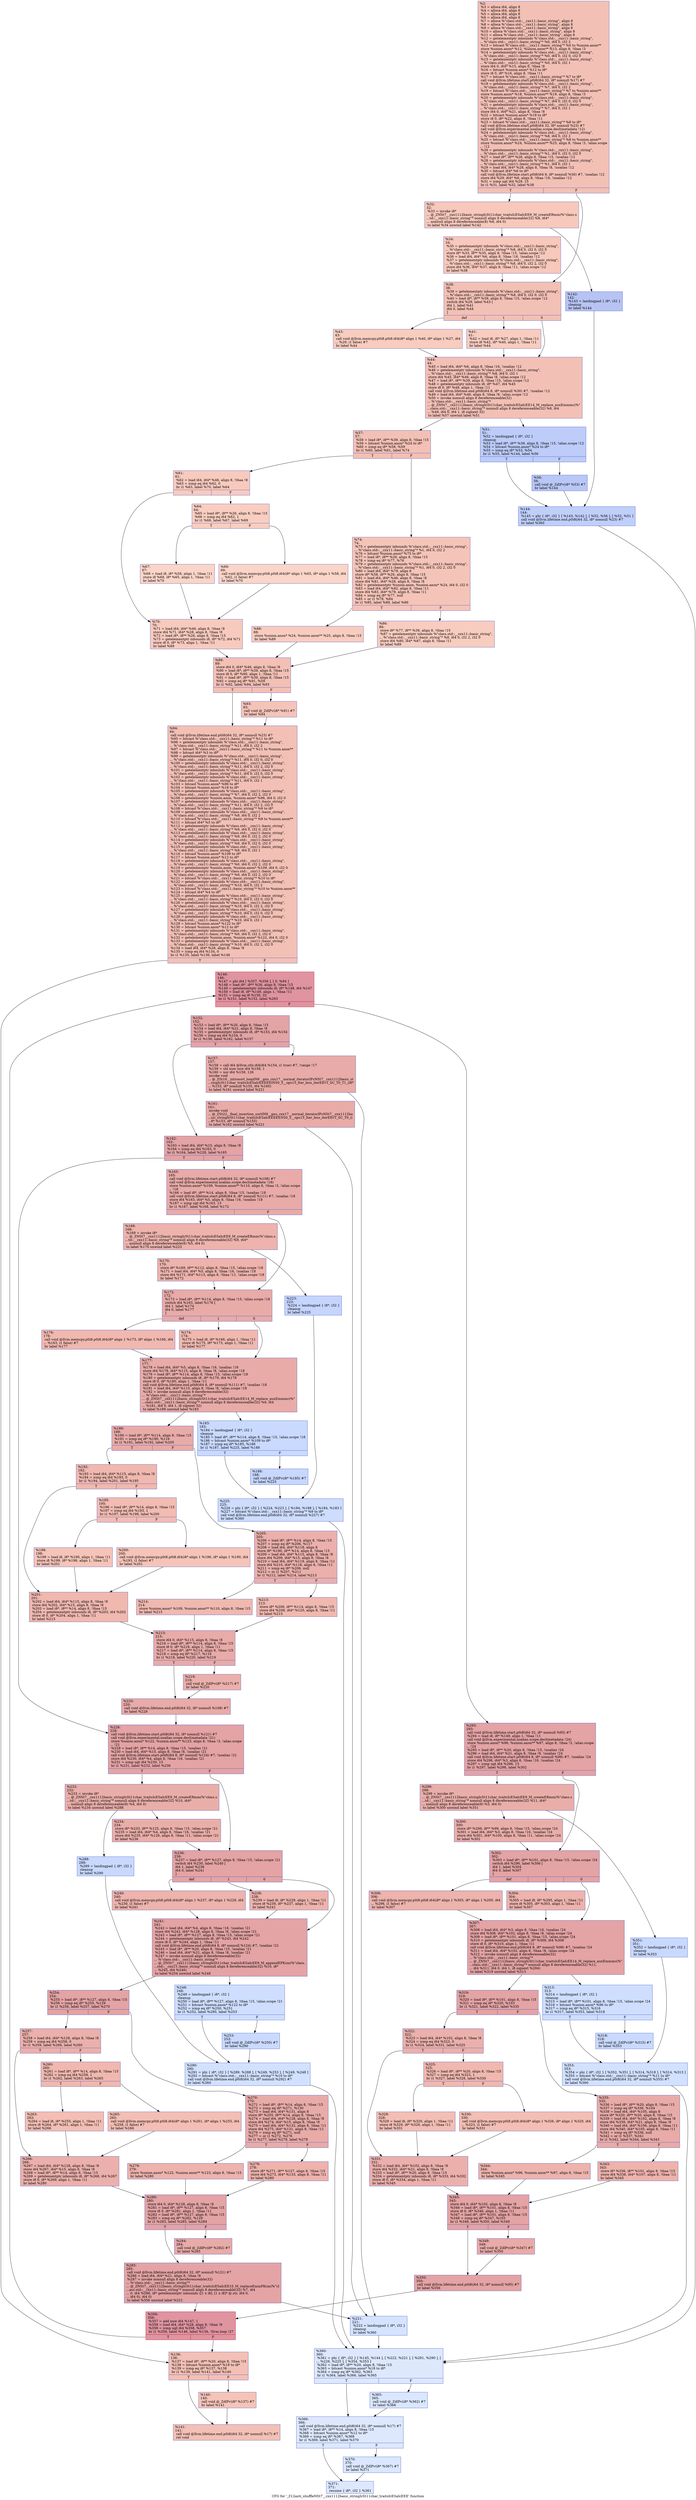 digraph "CFG for '_Z12anti_shuffleNSt7__cxx1112basic_stringIcSt11char_traitsIcESaIcEEE' function" {
	label="CFG for '_Z12anti_shuffleNSt7__cxx1112basic_stringIcSt11char_traitsIcESaIcEEE' function";

	Node0x559e50602e30 [shape=record,color="#3d50c3ff", style=filled, fillcolor="#e5705870",label="{%2:\l  %3 = alloca i64, align 8\l  %4 = alloca i64, align 8\l  %5 = alloca i64, align 8\l  %6 = alloca i64, align 8\l  %7 = alloca %\"class.std::__cxx11::basic_string\", align 8\l  %8 = alloca %\"class.std::__cxx11::basic_string\", align 8\l  %9 = alloca %\"class.std::__cxx11::basic_string\", align 8\l  %10 = alloca %\"class.std::__cxx11::basic_string\", align 8\l  %11 = alloca %\"class.std::__cxx11::basic_string\", align 8\l  %12 = getelementptr inbounds %\"class.std::__cxx11::basic_string\",\l... %\"class.std::__cxx11::basic_string\"* %0, i64 0, i32 2\l  %13 = bitcast %\"class.std::__cxx11::basic_string\"* %0 to %union.anon**\l  store %union.anon* %12, %union.anon** %13, align 8, !tbaa !3\l  %14 = getelementptr inbounds %\"class.std::__cxx11::basic_string\",\l... %\"class.std::__cxx11::basic_string\"* %0, i64 0, i32 0, i32 0\l  %15 = getelementptr inbounds %\"class.std::__cxx11::basic_string\",\l... %\"class.std::__cxx11::basic_string\"* %0, i64 0, i32 1\l  store i64 0, i64* %15, align 8, !tbaa !8\l  %16 = bitcast %union.anon* %12 to i8*\l  store i8 0, i8* %16, align 8, !tbaa !11\l  %17 = bitcast %\"class.std::__cxx11::basic_string\"* %7 to i8*\l  call void @llvm.lifetime.start.p0i8(i64 32, i8* nonnull %17) #7\l  %18 = getelementptr inbounds %\"class.std::__cxx11::basic_string\",\l... %\"class.std::__cxx11::basic_string\"* %7, i64 0, i32 2\l  %19 = bitcast %\"class.std::__cxx11::basic_string\"* %7 to %union.anon**\l  store %union.anon* %18, %union.anon** %19, align 8, !tbaa !3\l  %20 = getelementptr inbounds %\"class.std::__cxx11::basic_string\",\l... %\"class.std::__cxx11::basic_string\"* %7, i64 0, i32 0, i32 0\l  %21 = getelementptr inbounds %\"class.std::__cxx11::basic_string\",\l... %\"class.std::__cxx11::basic_string\"* %7, i64 0, i32 1\l  store i64 0, i64* %21, align 8, !tbaa !8\l  %22 = bitcast %union.anon* %18 to i8*\l  store i8 0, i8* %22, align 8, !tbaa !11\l  %23 = bitcast %\"class.std::__cxx11::basic_string\"* %8 to i8*\l  call void @llvm.lifetime.start.p0i8(i64 32, i8* nonnull %23) #7\l  call void @llvm.experimental.noalias.scope.decl(metadata !12)\l  %24 = getelementptr inbounds %\"class.std::__cxx11::basic_string\",\l... %\"class.std::__cxx11::basic_string\"* %8, i64 0, i32 2\l  %25 = bitcast %\"class.std::__cxx11::basic_string\"* %8 to %union.anon**\l  store %union.anon* %24, %union.anon** %25, align 8, !tbaa !3, !alias.scope\l... !12\l  %26 = getelementptr inbounds %\"class.std::__cxx11::basic_string\",\l... %\"class.std::__cxx11::basic_string\"* %1, i64 0, i32 0, i32 0\l  %27 = load i8*, i8** %26, align 8, !tbaa !15, !noalias !12\l  %28 = getelementptr inbounds %\"class.std::__cxx11::basic_string\",\l... %\"class.std::__cxx11::basic_string\"* %1, i64 0, i32 1\l  %29 = load i64, i64* %28, align 8, !tbaa !8, !noalias !12\l  %30 = bitcast i64* %6 to i8*\l  call void @llvm.lifetime.start.p0i8(i64 8, i8* nonnull %30) #7, !noalias !12\l  store i64 %29, i64* %6, align 8, !tbaa !16, !noalias !12\l  %31 = icmp ugt i64 %29, 15\l  br i1 %31, label %32, label %38\l|{<s0>T|<s1>F}}"];
	Node0x559e50602e30:s0 -> Node0x559e506086f0;
	Node0x559e50602e30:s1 -> Node0x559e50608780;
	Node0x559e506086f0 [shape=record,color="#3d50c3ff", style=filled, fillcolor="#ed836670",label="{%32:\l32:                                               \l  %33 = invoke i8*\l... @_ZNSt7__cxx1112basic_stringIcSt11char_traitsIcESaIcEE9_M_createERmm(%\"class.s\l...td::__cxx11::basic_string\"* nonnull align 8 dereferenceable(32) %8, i64*\l... nonnull align 8 dereferenceable(8) %6, i64 0)\l          to label %34 unwind label %142\l}"];
	Node0x559e506086f0 -> Node0x559e50608b10;
	Node0x559e506086f0 -> Node0x559e50608b60;
	Node0x559e50608b10 [shape=record,color="#3d50c3ff", style=filled, fillcolor="#ed836670",label="{%34:\l34:                                               \l  %35 = getelementptr inbounds %\"class.std::__cxx11::basic_string\",\l... %\"class.std::__cxx11::basic_string\"* %8, i64 0, i32 0, i32 0\l  store i8* %33, i8** %35, align 8, !tbaa !15, !alias.scope !12\l  %36 = load i64, i64* %6, align 8, !tbaa !16, !noalias !12\l  %37 = getelementptr inbounds %\"class.std::__cxx11::basic_string\",\l... %\"class.std::__cxx11::basic_string\"* %8, i64 0, i32 2, i32 0\l  store i64 %36, i64* %37, align 8, !tbaa !11, !alias.scope !12\l  br label %38\l}"];
	Node0x559e50608b10 -> Node0x559e50608780;
	Node0x559e50608780 [shape=record,color="#3d50c3ff", style=filled, fillcolor="#e5705870",label="{%38:\l38:                                               \l  %39 = getelementptr inbounds %\"class.std::__cxx11::basic_string\",\l... %\"class.std::__cxx11::basic_string\"* %8, i64 0, i32 0, i32 0\l  %40 = load i8*, i8** %39, align 8, !tbaa !15, !alias.scope !12\l  switch i64 %29, label %43 [\l    i64 1, label %41\l    i64 0, label %44\l  ]\l|{<s0>def|<s1>1|<s2>0}}"];
	Node0x559e50608780:s0 -> Node0x559e50608a20;
	Node0x559e50608780:s1 -> Node0x559e5060a000;
	Node0x559e50608780:s2 -> Node0x559e5060a090;
	Node0x559e5060a000 [shape=record,color="#3d50c3ff", style=filled, fillcolor="#f08b6e70",label="{%41:\l41:                                               \l  %42 = load i8, i8* %27, align 1, !tbaa !11\l  store i8 %42, i8* %40, align 1, !tbaa !11\l  br label %44\l}"];
	Node0x559e5060a000 -> Node0x559e5060a090;
	Node0x559e50608a20 [shape=record,color="#3d50c3ff", style=filled, fillcolor="#f08b6e70",label="{%43:\l43:                                               \l  call void @llvm.memcpy.p0i8.p0i8.i64(i8* align 1 %40, i8* align 1 %27, i64\l... %29, i1 false) #7\l  br label %44\l}"];
	Node0x559e50608a20 -> Node0x559e5060a090;
	Node0x559e5060a090 [shape=record,color="#3d50c3ff", style=filled, fillcolor="#e5705870",label="{%44:\l44:                                               \l  %45 = load i64, i64* %6, align 8, !tbaa !16, !noalias !12\l  %46 = getelementptr inbounds %\"class.std::__cxx11::basic_string\",\l... %\"class.std::__cxx11::basic_string\"* %8, i64 0, i32 1\l  store i64 %45, i64* %46, align 8, !tbaa !8, !alias.scope !12\l  %47 = load i8*, i8** %39, align 8, !tbaa !15, !alias.scope !12\l  %48 = getelementptr inbounds i8, i8* %47, i64 %45\l  store i8 0, i8* %48, align 1, !tbaa !11\l  call void @llvm.lifetime.end.p0i8(i64 8, i8* nonnull %30) #7, !noalias !12\l  %49 = load i64, i64* %46, align 8, !tbaa !8, !alias.scope !12\l  %50 = invoke nonnull align 8 dereferenceable(32)\l... %\"class.std::__cxx11::basic_string\"*\l... @_ZNSt7__cxx1112basic_stringIcSt11char_traitsIcESaIcEE14_M_replace_auxEmmmc(%\"\l...class.std::__cxx11::basic_string\"* nonnull align 8 dereferenceable(32) %8, i64\l... %49, i64 0, i64 1, i8 signext 32)\l          to label %57 unwind label %51\l}"];
	Node0x559e5060a090 -> Node0x559e5060ae80;
	Node0x559e5060a090 -> Node0x559e5060af10;
	Node0x559e5060af10 [shape=record,color="#3d50c3ff", style=filled, fillcolor="#6a8bef70",label="{%51:\l51:                                               \l  %52 = landingpad \{ i8*, i32 \}\l          cleanup\l  %53 = load i8*, i8** %39, align 8, !tbaa !15, !alias.scope !12\l  %54 = bitcast %union.anon* %24 to i8*\l  %55 = icmp eq i8* %53, %54\l  br i1 %55, label %144, label %56\l|{<s0>T|<s1>F}}"];
	Node0x559e5060af10:s0 -> Node0x559e5060b6c0;
	Node0x559e5060af10:s1 -> Node0x559e5060b750;
	Node0x559e5060b750 [shape=record,color="#3d50c3ff", style=filled, fillcolor="#5f7fe870",label="{%56:\l56:                                               \l  call void @_ZdlPv(i8* %53) #7\l  br label %144\l}"];
	Node0x559e5060b750 -> Node0x559e5060b6c0;
	Node0x559e5060ae80 [shape=record,color="#3d50c3ff", style=filled, fillcolor="#e5705870",label="{%57:\l57:                                               \l  %58 = load i8*, i8** %39, align 8, !tbaa !15\l  %59 = bitcast %union.anon* %24 to i8*\l  %60 = icmp eq i8* %58, %59\l  br i1 %60, label %61, label %74\l|{<s0>T|<s1>F}}"];
	Node0x559e5060ae80:s0 -> Node0x559e5060bc40;
	Node0x559e5060ae80:s1 -> Node0x559e5060bc90;
	Node0x559e5060bc40 [shape=record,color="#3d50c3ff", style=filled, fillcolor="#ef886b70",label="{%61:\l61:                                               \l  %62 = load i64, i64* %46, align 8, !tbaa !8\l  %63 = icmp eq i64 %62, 0\l  br i1 %63, label %70, label %64\l|{<s0>T|<s1>F}}"];
	Node0x559e5060bc40:s0 -> Node0x559e5060be90;
	Node0x559e5060bc40:s1 -> Node0x559e5060bee0;
	Node0x559e5060bee0 [shape=record,color="#3d50c3ff", style=filled, fillcolor="#f2907270",label="{%64:\l64:                                               \l  %65 = load i8*, i8** %26, align 8, !tbaa !15\l  %66 = icmp eq i64 %62, 1\l  br i1 %66, label %67, label %69\l|{<s0>T|<s1>F}}"];
	Node0x559e5060bee0:s0 -> Node0x559e5060c530;
	Node0x559e5060bee0:s1 -> Node0x559e5060c580;
	Node0x559e5060c530 [shape=record,color="#3d50c3ff", style=filled, fillcolor="#f5a08170",label="{%67:\l67:                                               \l  %68 = load i8, i8* %58, align 1, !tbaa !11\l  store i8 %68, i8* %65, align 1, !tbaa !11\l  br label %70\l}"];
	Node0x559e5060c530 -> Node0x559e5060be90;
	Node0x559e5060c580 [shape=record,color="#3d50c3ff", style=filled, fillcolor="#f5a08170",label="{%69:\l69:                                               \l  call void @llvm.memcpy.p0i8.p0i8.i64(i8* align 1 %65, i8* align 1 %58, i64\l... %62, i1 false) #7\l  br label %70\l}"];
	Node0x559e5060c580 -> Node0x559e5060be90;
	Node0x559e5060be90 [shape=record,color="#3d50c3ff", style=filled, fillcolor="#ef886b70",label="{%70:\l70:                                               \l  %71 = load i64, i64* %46, align 8, !tbaa !8\l  store i64 %71, i64* %28, align 8, !tbaa !8\l  %72 = load i8*, i8** %26, align 8, !tbaa !15\l  %73 = getelementptr inbounds i8, i8* %72, i64 %71\l  store i8 0, i8* %73, align 1, !tbaa !11\l  br label %89\l}"];
	Node0x559e5060be90 -> Node0x559e5060cd30;
	Node0x559e5060bc90 [shape=record,color="#3d50c3ff", style=filled, fillcolor="#e97a5f70",label="{%74:\l74:                                               \l  %75 = getelementptr inbounds %\"class.std::__cxx11::basic_string\",\l... %\"class.std::__cxx11::basic_string\"* %1, i64 0, i32 2\l  %76 = bitcast %union.anon* %75 to i8*\l  %77 = load i8*, i8** %26, align 8, !tbaa !15\l  %78 = icmp eq i8* %77, %76\l  %79 = getelementptr inbounds %\"class.std::__cxx11::basic_string\",\l... %\"class.std::__cxx11::basic_string\"* %1, i64 0, i32 2, i32 0\l  %80 = load i64, i64* %79, align 8\l  store i8* %58, i8** %26, align 8, !tbaa !15\l  %81 = load i64, i64* %46, align 8, !tbaa !8\l  store i64 %81, i64* %28, align 8, !tbaa !8\l  %82 = getelementptr %union.anon, %union.anon* %24, i64 0, i32 0\l  %83 = load i64, i64* %82, align 8, !tbaa !11\l  store i64 %83, i64* %79, align 8, !tbaa !11\l  %84 = icmp eq i8* %77, null\l  %85 = or i1 %78, %84\l  br i1 %85, label %88, label %86\l|{<s0>T|<s1>F}}"];
	Node0x559e5060bc90:s0 -> Node0x559e5060d5e0;
	Node0x559e5060bc90:s1 -> Node0x559e5060d630;
	Node0x559e5060d630 [shape=record,color="#3d50c3ff", style=filled, fillcolor="#f08b6e70",label="{%86:\l86:                                               \l  store i8* %77, i8** %39, align 8, !tbaa !15\l  %87 = getelementptr inbounds %\"class.std::__cxx11::basic_string\",\l... %\"class.std::__cxx11::basic_string\"* %8, i64 0, i32 2, i32 0\l  store i64 %80, i64* %87, align 8, !tbaa !11\l  br label %89\l}"];
	Node0x559e5060d630 -> Node0x559e5060cd30;
	Node0x559e5060d5e0 [shape=record,color="#3d50c3ff", style=filled, fillcolor="#f08b6e70",label="{%88:\l88:                                               \l  store %union.anon* %24, %union.anon** %25, align 8, !tbaa !15\l  br label %89\l}"];
	Node0x559e5060d5e0 -> Node0x559e5060cd30;
	Node0x559e5060cd30 [shape=record,color="#3d50c3ff", style=filled, fillcolor="#e5705870",label="{%89:\l89:                                               \l  store i64 0, i64* %46, align 8, !tbaa !8\l  %90 = load i8*, i8** %39, align 8, !tbaa !15\l  store i8 0, i8* %90, align 1, !tbaa !11\l  %91 = load i8*, i8** %39, align 8, !tbaa !15\l  %92 = icmp eq i8* %91, %59\l  br i1 %92, label %94, label %93\l|{<s0>T|<s1>F}}"];
	Node0x559e5060cd30:s0 -> Node0x559e5060dd30;
	Node0x559e5060cd30:s1 -> Node0x559e5060dd80;
	Node0x559e5060dd80 [shape=record,color="#3d50c3ff", style=filled, fillcolor="#e97a5f70",label="{%93:\l93:                                               \l  call void @_ZdlPv(i8* %91) #7\l  br label %94\l}"];
	Node0x559e5060dd80 -> Node0x559e5060dd30;
	Node0x559e5060dd30 [shape=record,color="#3d50c3ff", style=filled, fillcolor="#e5705870",label="{%94:\l94:                                               \l  call void @llvm.lifetime.end.p0i8(i64 32, i8* nonnull %23) #7\l  %95 = bitcast %\"class.std::__cxx11::basic_string\"* %11 to i8*\l  %96 = getelementptr inbounds %\"class.std::__cxx11::basic_string\",\l... %\"class.std::__cxx11::basic_string\"* %11, i64 0, i32 2\l  %97 = bitcast %\"class.std::__cxx11::basic_string\"* %11 to %union.anon**\l  %98 = bitcast i64* %3 to i8*\l  %99 = getelementptr inbounds %\"class.std::__cxx11::basic_string\",\l... %\"class.std::__cxx11::basic_string\"* %11, i64 0, i32 0, i32 0\l  %100 = getelementptr inbounds %\"class.std::__cxx11::basic_string\",\l... %\"class.std::__cxx11::basic_string\"* %11, i64 0, i32 2, i32 0\l  %101 = getelementptr inbounds %\"class.std::__cxx11::basic_string\",\l... %\"class.std::__cxx11::basic_string\"* %11, i64 0, i32 0, i32 0\l  %102 = getelementptr inbounds %\"class.std::__cxx11::basic_string\",\l... %\"class.std::__cxx11::basic_string\"* %11, i64 0, i32 1\l  %103 = bitcast %union.anon* %96 to i8*\l  %104 = bitcast %union.anon* %18 to i8*\l  %105 = getelementptr inbounds %\"class.std::__cxx11::basic_string\",\l... %\"class.std::__cxx11::basic_string\"* %7, i64 0, i32 2, i32 0\l  %106 = getelementptr %union.anon, %union.anon* %96, i64 0, i32 0\l  %107 = getelementptr inbounds %\"class.std::__cxx11::basic_string\",\l... %\"class.std::__cxx11::basic_string\"* %11, i64 0, i32 2, i32 0\l  %108 = bitcast %\"class.std::__cxx11::basic_string\"* %9 to i8*\l  %109 = getelementptr inbounds %\"class.std::__cxx11::basic_string\",\l... %\"class.std::__cxx11::basic_string\"* %9, i64 0, i32 2\l  %110 = bitcast %\"class.std::__cxx11::basic_string\"* %9 to %union.anon**\l  %111 = bitcast i64* %5 to i8*\l  %112 = getelementptr inbounds %\"class.std::__cxx11::basic_string\",\l... %\"class.std::__cxx11::basic_string\"* %9, i64 0, i32 0, i32 0\l  %113 = getelementptr inbounds %\"class.std::__cxx11::basic_string\",\l... %\"class.std::__cxx11::basic_string\"* %9, i64 0, i32 2, i32 0\l  %114 = getelementptr inbounds %\"class.std::__cxx11::basic_string\",\l... %\"class.std::__cxx11::basic_string\"* %9, i64 0, i32 0, i32 0\l  %115 = getelementptr inbounds %\"class.std::__cxx11::basic_string\",\l... %\"class.std::__cxx11::basic_string\"* %9, i64 0, i32 1\l  %116 = bitcast %union.anon* %109 to i8*\l  %117 = bitcast %union.anon* %12 to i8*\l  %118 = getelementptr inbounds %\"class.std::__cxx11::basic_string\",\l... %\"class.std::__cxx11::basic_string\"* %0, i64 0, i32 2, i32 0\l  %119 = getelementptr %union.anon, %union.anon* %109, i64 0, i32 0\l  %120 = getelementptr inbounds %\"class.std::__cxx11::basic_string\",\l... %\"class.std::__cxx11::basic_string\"* %9, i64 0, i32 2, i32 0\l  %121 = bitcast %\"class.std::__cxx11::basic_string\"* %10 to i8*\l  %122 = getelementptr inbounds %\"class.std::__cxx11::basic_string\",\l... %\"class.std::__cxx11::basic_string\"* %10, i64 0, i32 2\l  %123 = bitcast %\"class.std::__cxx11::basic_string\"* %10 to %union.anon**\l  %124 = bitcast i64* %4 to i8*\l  %125 = getelementptr inbounds %\"class.std::__cxx11::basic_string\",\l... %\"class.std::__cxx11::basic_string\"* %10, i64 0, i32 0, i32 0\l  %126 = getelementptr inbounds %\"class.std::__cxx11::basic_string\",\l... %\"class.std::__cxx11::basic_string\"* %10, i64 0, i32 2, i32 0\l  %127 = getelementptr inbounds %\"class.std::__cxx11::basic_string\",\l... %\"class.std::__cxx11::basic_string\"* %10, i64 0, i32 0, i32 0\l  %128 = getelementptr inbounds %\"class.std::__cxx11::basic_string\",\l... %\"class.std::__cxx11::basic_string\"* %10, i64 0, i32 1\l  %129 = bitcast %union.anon* %122 to i8*\l  %130 = bitcast %union.anon* %12 to i8*\l  %131 = getelementptr inbounds %\"class.std::__cxx11::basic_string\",\l... %\"class.std::__cxx11::basic_string\"* %0, i64 0, i32 2, i32 0\l  %132 = getelementptr %union.anon, %union.anon* %122, i64 0, i32 0\l  %133 = getelementptr inbounds %\"class.std::__cxx11::basic_string\",\l... %\"class.std::__cxx11::basic_string\"* %10, i64 0, i32 2, i32 0\l  %134 = load i64, i64* %28, align 8, !tbaa !8\l  %135 = icmp eq i64 %134, 0\l  br i1 %135, label %136, label %146\l|{<s0>T|<s1>F}}"];
	Node0x559e5060dd30:s0 -> Node0x559e506104d0;
	Node0x559e5060dd30:s1 -> Node0x559e50610520;
	Node0x559e506104d0 [shape=record,color="#3d50c3ff", style=filled, fillcolor="#e5705870",label="{%136:\l136:                                              \l  %137 = load i8*, i8** %20, align 8, !tbaa !15\l  %138 = bitcast %union.anon* %18 to i8*\l  %139 = icmp eq i8* %137, %138\l  br i1 %139, label %141, label %140\l|{<s0>T|<s1>F}}"];
	Node0x559e506104d0:s0 -> Node0x559e506046f0;
	Node0x559e506104d0:s1 -> Node0x559e50604740;
	Node0x559e50604740 [shape=record,color="#3d50c3ff", style=filled, fillcolor="#e97a5f70",label="{%140:\l140:                                              \l  call void @_ZdlPv(i8* %137) #7\l  br label %141\l}"];
	Node0x559e50604740 -> Node0x559e506046f0;
	Node0x559e506046f0 [shape=record,color="#3d50c3ff", style=filled, fillcolor="#e5705870",label="{%141:\l141:                                              \l  call void @llvm.lifetime.end.p0i8(i64 32, i8* nonnull %17) #7\l  ret void\l}"];
	Node0x559e50608b60 [shape=record,color="#3d50c3ff", style=filled, fillcolor="#5b7ae570",label="{%142:\l142:                                              \l  %143 = landingpad \{ i8*, i32 \}\l          cleanup\l  br label %144\l}"];
	Node0x559e50608b60 -> Node0x559e5060b6c0;
	Node0x559e5060b6c0 [shape=record,color="#3d50c3ff", style=filled, fillcolor="#7093f370",label="{%144:\l144:                                              \l  %145 = phi \{ i8*, i32 \} [ %143, %142 ], [ %52, %56 ], [ %52, %51 ]\l  call void @llvm.lifetime.end.p0i8(i64 32, i8* nonnull %23) #7\l  br label %360\l}"];
	Node0x559e5060b6c0 -> Node0x559e50604e20;
	Node0x559e50610520 [shape=record,color="#b70d28ff", style=filled, fillcolor="#b70d2870",label="{%146:\l146:                                              \l  %147 = phi i64 [ %357, %356 ], [ 0, %94 ]\l  %148 = load i8*, i8** %26, align 8, !tbaa !15\l  %149 = getelementptr inbounds i8, i8* %148, i64 %147\l  %150 = load i8, i8* %149, align 1, !tbaa !11\l  %151 = icmp eq i8 %150, 32\l  br i1 %151, label %152, label %293\l|{<s0>T|<s1>F}}"];
	Node0x559e50610520:s0 -> Node0x559e50611cb0;
	Node0x559e50610520:s1 -> Node0x559e50611d00;
	Node0x559e50611cb0 [shape=record,color="#3d50c3ff", style=filled, fillcolor="#c32e3170",label="{%152:\l152:                                              \l  %153 = load i8*, i8** %20, align 8, !tbaa !15\l  %154 = load i64, i64* %21, align 8, !tbaa !8\l  %155 = getelementptr inbounds i8, i8* %153, i64 %154\l  %156 = icmp eq i64 %154, 0\l  br i1 %156, label %162, label %157\l|{<s0>T|<s1>F}}"];
	Node0x559e50611cb0:s0 -> Node0x559e50612010;
	Node0x559e50611cb0:s1 -> Node0x559e50612060;
	Node0x559e50612060 [shape=record,color="#3d50c3ff", style=filled, fillcolor="#cc403a70",label="{%157:\l157:                                              \l  %158 = call i64 @llvm.ctlz.i64(i64 %154, i1 true) #7, !range !17\l  %159 = shl nuw nsw i64 %158, 1\l  %160 = xor i64 %159, 126\l  invoke void\l... @_ZSt16__introsort_loopIN9__gnu_cxx17__normal_iteratorIPcNSt7__cxx1112basic_st\l...ringIcSt11char_traitsIcESaIcEEEEElNS0_5__ops15_Iter_less_iterEEvT_SC_T0_T1_(i8*\l... %153, i8* nonnull %155, i64 %160)\l          to label %161 unwind label %221\l}"];
	Node0x559e50612060 -> Node0x559e50612650;
	Node0x559e50612060 -> Node0x559e506126e0;
	Node0x559e50612650 [shape=record,color="#3d50c3ff", style=filled, fillcolor="#cc403a70",label="{%161:\l161:                                              \l  invoke void\l... @_ZSt22__final_insertion_sortIN9__gnu_cxx17__normal_iteratorIPcNSt7__cxx1112ba\l...sic_stringIcSt11char_traitsIcESaIcEEEEENS0_5__ops15_Iter_less_iterEEvT_SC_T0_(i\l...8* %153, i8* nonnull %155)\l          to label %162 unwind label %221\l}"];
	Node0x559e50612650 -> Node0x559e50612010;
	Node0x559e50612650 -> Node0x559e506126e0;
	Node0x559e50612010 [shape=record,color="#3d50c3ff", style=filled, fillcolor="#c32e3170",label="{%162:\l162:                                              \l  %163 = load i64, i64* %15, align 8, !tbaa !8\l  %164 = icmp eq i64 %163, 0\l  br i1 %164, label %228, label %165\l|{<s0>T|<s1>F}}"];
	Node0x559e50612010:s0 -> Node0x559e50612ef0;
	Node0x559e50612010:s1 -> Node0x559e50612f40;
	Node0x559e50612f40 [shape=record,color="#3d50c3ff", style=filled, fillcolor="#cc403a70",label="{%165:\l165:                                              \l  call void @llvm.lifetime.start.p0i8(i64 32, i8* nonnull %108) #7\l  call void @llvm.experimental.noalias.scope.decl(metadata !18)\l  store %union.anon* %109, %union.anon** %110, align 8, !tbaa !3, !alias.scope\l... !18\l  %166 = load i8*, i8** %14, align 8, !tbaa !15, !noalias !18\l  call void @llvm.lifetime.start.p0i8(i64 8, i8* nonnull %111) #7, !noalias !18\l  store i64 %163, i64* %5, align 8, !tbaa !16, !noalias !18\l  %167 = icmp ugt i64 %163, 15\l  br i1 %167, label %168, label %172\l|{<s0>T|<s1>F}}"];
	Node0x559e50612f40:s0 -> Node0x559e50613d40;
	Node0x559e50612f40:s1 -> Node0x559e50613dd0;
	Node0x559e50613d40 [shape=record,color="#3d50c3ff", style=filled, fillcolor="#d6524470",label="{%168:\l168:                                              \l  %169 = invoke i8*\l... @_ZNSt7__cxx1112basic_stringIcSt11char_traitsIcESaIcEE9_M_createERmm(%\"class.s\l...td::__cxx11::basic_string\"* nonnull align 8 dereferenceable(32) %9, i64*\l... nonnull align 8 dereferenceable(8) %5, i64 0)\l          to label %170 unwind label %223\l}"];
	Node0x559e50613d40 -> Node0x559e50613f60;
	Node0x559e50613d40 -> Node0x559e50613fb0;
	Node0x559e50613f60 [shape=record,color="#3d50c3ff", style=filled, fillcolor="#d6524470",label="{%170:\l170:                                              \l  store i8* %169, i8** %112, align 8, !tbaa !15, !alias.scope !18\l  %171 = load i64, i64* %5, align 8, !tbaa !16, !noalias !18\l  store i64 %171, i64* %113, align 8, !tbaa !11, !alias.scope !18\l  br label %172\l}"];
	Node0x559e50613f60 -> Node0x559e50613dd0;
	Node0x559e50613dd0 [shape=record,color="#3d50c3ff", style=filled, fillcolor="#cc403a70",label="{%172:\l172:                                              \l  %173 = load i8*, i8** %114, align 8, !tbaa !15, !alias.scope !18\l  switch i64 %163, label %176 [\l    i64 1, label %174\l    i64 0, label %177\l  ]\l|{<s0>def|<s1>1|<s2>0}}"];
	Node0x559e50613dd0:s0 -> Node0x559e50613f10;
	Node0x559e50613dd0:s1 -> Node0x559e506144e0;
	Node0x559e50613dd0:s2 -> Node0x559e50614570;
	Node0x559e506144e0 [shape=record,color="#3d50c3ff", style=filled, fillcolor="#dc5d4a70",label="{%174:\l174:                                              \l  %175 = load i8, i8* %166, align 1, !tbaa !11\l  store i8 %175, i8* %173, align 1, !tbaa !11\l  br label %177\l}"];
	Node0x559e506144e0 -> Node0x559e50614570;
	Node0x559e50613f10 [shape=record,color="#3d50c3ff", style=filled, fillcolor="#dc5d4a70",label="{%176:\l176:                                              \l  call void @llvm.memcpy.p0i8.p0i8.i64(i8* align 1 %173, i8* align 1 %166, i64\l... %163, i1 false) #7\l  br label %177\l}"];
	Node0x559e50613f10 -> Node0x559e50614570;
	Node0x559e50614570 [shape=record,color="#3d50c3ff", style=filled, fillcolor="#cc403a70",label="{%177:\l177:                                              \l  %178 = load i64, i64* %5, align 8, !tbaa !16, !noalias !18\l  store i64 %178, i64* %115, align 8, !tbaa !8, !alias.scope !18\l  %179 = load i8*, i8** %114, align 8, !tbaa !15, !alias.scope !18\l  %180 = getelementptr inbounds i8, i8* %179, i64 %178\l  store i8 0, i8* %180, align 1, !tbaa !11\l  call void @llvm.lifetime.end.p0i8(i64 8, i8* nonnull %111) #7, !noalias !18\l  %181 = load i64, i64* %115, align 8, !tbaa !8, !alias.scope !18\l  %182 = invoke nonnull align 8 dereferenceable(32)\l... %\"class.std::__cxx11::basic_string\"*\l... @_ZNSt7__cxx1112basic_stringIcSt11char_traitsIcESaIcEE14_M_replace_auxEmmmc(%\"\l...class.std::__cxx11::basic_string\"* nonnull align 8 dereferenceable(32) %9, i64\l... %181, i64 0, i64 1, i8 signext 32)\l          to label %189 unwind label %183\l}"];
	Node0x559e50614570 -> Node0x559e50614f50;
	Node0x559e50614570 -> Node0x559e50614fe0;
	Node0x559e50614fe0 [shape=record,color="#3d50c3ff", style=filled, fillcolor="#88abfd70",label="{%183:\l183:                                              \l  %184 = landingpad \{ i8*, i32 \}\l          cleanup\l  %185 = load i8*, i8** %114, align 8, !tbaa !15, !alias.scope !18\l  %186 = bitcast %union.anon* %109 to i8*\l  %187 = icmp eq i8* %185, %186\l  br i1 %187, label %225, label %188\l|{<s0>T|<s1>F}}"];
	Node0x559e50614fe0:s0 -> Node0x559e50615440;
	Node0x559e50614fe0:s1 -> Node0x559e506154d0;
	Node0x559e506154d0 [shape=record,color="#3d50c3ff", style=filled, fillcolor="#81a4fb70",label="{%188:\l188:                                              \l  call void @_ZdlPv(i8* %185) #7\l  br label %225\l}"];
	Node0x559e506154d0 -> Node0x559e50615440;
	Node0x559e50614f50 [shape=record,color="#3d50c3ff", style=filled, fillcolor="#cc403a70",label="{%189:\l189:                                              \l  %190 = load i8*, i8** %114, align 8, !tbaa !15\l  %191 = icmp eq i8* %190, %116\l  br i1 %191, label %192, label %205\l|{<s0>T|<s1>F}}"];
	Node0x559e50614f50:s0 -> Node0x559e50615890;
	Node0x559e50614f50:s1 -> Node0x559e506158e0;
	Node0x559e50615890 [shape=record,color="#3d50c3ff", style=filled, fillcolor="#dc5d4a70",label="{%192:\l192:                                              \l  %193 = load i64, i64* %115, align 8, !tbaa !8\l  %194 = icmp eq i64 %193, 0\l  br i1 %194, label %201, label %195\l|{<s0>T|<s1>F}}"];
	Node0x559e50615890:s0 -> Node0x559e50615ae0;
	Node0x559e50615890:s1 -> Node0x559e50615b30;
	Node0x559e50615b30 [shape=record,color="#3d50c3ff", style=filled, fillcolor="#e1675170",label="{%195:\l195:                                              \l  %196 = load i8*, i8** %14, align 8, !tbaa !15\l  %197 = icmp eq i64 %193, 1\l  br i1 %197, label %198, label %200\l|{<s0>T|<s1>F}}"];
	Node0x559e50615b30:s0 -> Node0x559e50615d70;
	Node0x559e50615b30:s1 -> Node0x559e50615dc0;
	Node0x559e50615d70 [shape=record,color="#3d50c3ff", style=filled, fillcolor="#e97a5f70",label="{%198:\l198:                                              \l  %199 = load i8, i8* %190, align 1, !tbaa !11\l  store i8 %199, i8* %196, align 1, !tbaa !11\l  br label %201\l}"];
	Node0x559e50615d70 -> Node0x559e50615ae0;
	Node0x559e50615dc0 [shape=record,color="#3d50c3ff", style=filled, fillcolor="#e97a5f70",label="{%200:\l200:                                              \l  call void @llvm.memcpy.p0i8.p0i8.i64(i8* align 1 %196, i8* align 1 %190, i64\l... %193, i1 false) #7\l  br label %201\l}"];
	Node0x559e50615dc0 -> Node0x559e50615ae0;
	Node0x559e50615ae0 [shape=record,color="#3d50c3ff", style=filled, fillcolor="#dc5d4a70",label="{%201:\l201:                                              \l  %202 = load i64, i64* %115, align 8, !tbaa !8\l  store i64 %202, i64* %15, align 8, !tbaa !8\l  %203 = load i8*, i8** %14, align 8, !tbaa !15\l  %204 = getelementptr inbounds i8, i8* %203, i64 %202\l  store i8 0, i8* %204, align 1, !tbaa !11\l  br label %215\l}"];
	Node0x559e50615ae0 -> Node0x559e50616510;
	Node0x559e506158e0 [shape=record,color="#3d50c3ff", style=filled, fillcolor="#d24b4070",label="{%205:\l205:                                              \l  %206 = load i8*, i8** %14, align 8, !tbaa !15\l  %207 = icmp eq i8* %206, %117\l  %208 = load i64, i64* %118, align 8\l  store i8* %190, i8** %14, align 8, !tbaa !15\l  %209 = load i64, i64* %115, align 8, !tbaa !8\l  store i64 %209, i64* %15, align 8, !tbaa !8\l  %210 = load i64, i64* %119, align 8, !tbaa !11\l  store i64 %210, i64* %118, align 8, !tbaa !11\l  %211 = icmp eq i8* %206, null\l  %212 = or i1 %207, %211\l  br i1 %212, label %214, label %213\l|{<s0>T|<s1>F}}"];
	Node0x559e506158e0:s0 -> Node0x559e50616af0;
	Node0x559e506158e0:s1 -> Node0x559e50616b40;
	Node0x559e50616b40 [shape=record,color="#3d50c3ff", style=filled, fillcolor="#de614d70",label="{%213:\l213:                                              \l  store i8* %206, i8** %114, align 8, !tbaa !15\l  store i64 %208, i64* %120, align 8, !tbaa !11\l  br label %215\l}"];
	Node0x559e50616b40 -> Node0x559e50616510;
	Node0x559e50616af0 [shape=record,color="#3d50c3ff", style=filled, fillcolor="#de614d70",label="{%214:\l214:                                              \l  store %union.anon* %109, %union.anon** %110, align 8, !tbaa !15\l  br label %215\l}"];
	Node0x559e50616af0 -> Node0x559e50616510;
	Node0x559e50616510 [shape=record,color="#3d50c3ff", style=filled, fillcolor="#cc403a70",label="{%215:\l215:                                              \l  store i64 0, i64* %115, align 8, !tbaa !8\l  %216 = load i8*, i8** %114, align 8, !tbaa !15\l  store i8 0, i8* %216, align 1, !tbaa !11\l  %217 = load i8*, i8** %114, align 8, !tbaa !15\l  %218 = icmp eq i8* %217, %116\l  br i1 %218, label %220, label %219\l|{<s0>T|<s1>F}}"];
	Node0x559e50616510:s0 -> Node0x559e50617160;
	Node0x559e50616510:s1 -> Node0x559e506171b0;
	Node0x559e506171b0 [shape=record,color="#3d50c3ff", style=filled, fillcolor="#d24b4070",label="{%219:\l219:                                              \l  call void @_ZdlPv(i8* %217) #7\l  br label %220\l}"];
	Node0x559e506171b0 -> Node0x559e50617160;
	Node0x559e50617160 [shape=record,color="#3d50c3ff", style=filled, fillcolor="#cc403a70",label="{%220:\l220:                                              \l  call void @llvm.lifetime.end.p0i8(i64 32, i8* nonnull %108) #7\l  br label %228\l}"];
	Node0x559e50617160 -> Node0x559e50612ef0;
	Node0x559e506126e0 [shape=record,color="#3d50c3ff", style=filled, fillcolor="#a1c0ff70",label="{%221:\l221:                                              \l  %222 = landingpad \{ i8*, i32 \}\l          cleanup\l  br label %360\l}"];
	Node0x559e506126e0 -> Node0x559e50604e20;
	Node0x559e50613fb0 [shape=record,color="#3d50c3ff", style=filled, fillcolor="#7ea1fa70",label="{%223:\l223:                                              \l  %224 = landingpad \{ i8*, i32 \}\l          cleanup\l  br label %225\l}"];
	Node0x559e50613fb0 -> Node0x559e50615440;
	Node0x559e50615440 [shape=record,color="#3d50c3ff", style=filled, fillcolor="#8fb1fe70",label="{%225:\l225:                                              \l  %226 = phi \{ i8*, i32 \} [ %224, %223 ], [ %184, %188 ], [ %184, %183 ]\l  %227 = bitcast %\"class.std::__cxx11::basic_string\"* %9 to i8*\l  call void @llvm.lifetime.end.p0i8(i64 32, i8* nonnull %227) #7\l  br label %360\l}"];
	Node0x559e50615440 -> Node0x559e50604e20;
	Node0x559e50612ef0 [shape=record,color="#3d50c3ff", style=filled, fillcolor="#c32e3170",label="{%228:\l228:                                              \l  call void @llvm.lifetime.start.p0i8(i64 32, i8* nonnull %121) #7\l  call void @llvm.experimental.noalias.scope.decl(metadata !21)\l  store %union.anon* %122, %union.anon** %123, align 8, !tbaa !3, !alias.scope\l... !21\l  %229 = load i8*, i8** %14, align 8, !tbaa !15, !noalias !21\l  %230 = load i64, i64* %15, align 8, !tbaa !8, !noalias !21\l  call void @llvm.lifetime.start.p0i8(i64 8, i8* nonnull %124) #7, !noalias !21\l  store i64 %230, i64* %4, align 8, !tbaa !16, !noalias !21\l  %231 = icmp ugt i64 %230, 15\l  br i1 %231, label %232, label %236\l|{<s0>T|<s1>F}}"];
	Node0x559e50612ef0:s0 -> Node0x559e506108c0;
	Node0x559e50612ef0:s1 -> Node0x559e50610910;
	Node0x559e506108c0 [shape=record,color="#3d50c3ff", style=filled, fillcolor="#d0473d70",label="{%232:\l232:                                              \l  %233 = invoke i8*\l... @_ZNSt7__cxx1112basic_stringIcSt11char_traitsIcESaIcEE9_M_createERmm(%\"class.s\l...td::__cxx11::basic_string\"* nonnull align 8 dereferenceable(32) %10, i64*\l... nonnull align 8 dereferenceable(8) %4, i64 0)\l          to label %234 unwind label %288\l}"];
	Node0x559e506108c0 -> Node0x559e50610aa0;
	Node0x559e506108c0 -> Node0x559e50610af0;
	Node0x559e50610aa0 [shape=record,color="#3d50c3ff", style=filled, fillcolor="#d0473d70",label="{%234:\l234:                                              \l  store i8* %233, i8** %125, align 8, !tbaa !15, !alias.scope !21\l  %235 = load i64, i64* %4, align 8, !tbaa !16, !noalias !21\l  store i64 %235, i64* %126, align 8, !tbaa !11, !alias.scope !21\l  br label %236\l}"];
	Node0x559e50610aa0 -> Node0x559e50610910;
	Node0x559e50610910 [shape=record,color="#3d50c3ff", style=filled, fillcolor="#c32e3170",label="{%236:\l236:                                              \l  %237 = load i8*, i8** %127, align 8, !tbaa !15, !alias.scope !21\l  switch i64 %230, label %240 [\l    i64 1, label %238\l    i64 0, label %241\l  ]\l|{<s0>def|<s1>1|<s2>0}}"];
	Node0x559e50610910:s0 -> Node0x559e50610a50;
	Node0x559e50610910:s1 -> Node0x559e50611630;
	Node0x559e50610910:s2 -> Node0x559e506116c0;
	Node0x559e50611630 [shape=record,color="#3d50c3ff", style=filled, fillcolor="#d6524470",label="{%238:\l238:                                              \l  %239 = load i8, i8* %229, align 1, !tbaa !11\l  store i8 %239, i8* %237, align 1, !tbaa !11\l  br label %241\l}"];
	Node0x559e50611630 -> Node0x559e506116c0;
	Node0x559e50610a50 [shape=record,color="#3d50c3ff", style=filled, fillcolor="#d6524470",label="{%240:\l240:                                              \l  call void @llvm.memcpy.p0i8.p0i8.i64(i8* align 1 %237, i8* align 1 %229, i64\l... %230, i1 false) #7\l  br label %241\l}"];
	Node0x559e50610a50 -> Node0x559e506116c0;
	Node0x559e506116c0 [shape=record,color="#3d50c3ff", style=filled, fillcolor="#c32e3170",label="{%241:\l241:                                              \l  %242 = load i64, i64* %4, align 8, !tbaa !16, !noalias !21\l  store i64 %242, i64* %128, align 8, !tbaa !8, !alias.scope !21\l  %243 = load i8*, i8** %127, align 8, !tbaa !15, !alias.scope !21\l  %244 = getelementptr inbounds i8, i8* %243, i64 %242\l  store i8 0, i8* %244, align 1, !tbaa !11\l  call void @llvm.lifetime.end.p0i8(i64 8, i8* nonnull %124) #7, !noalias !21\l  %245 = load i8*, i8** %20, align 8, !tbaa !15, !noalias !21\l  %246 = load i64, i64* %21, align 8, !tbaa !8, !noalias !21\l  %247 = invoke nonnull align 8 dereferenceable(32)\l... %\"class.std::__cxx11::basic_string\"*\l... @_ZNSt7__cxx1112basic_stringIcSt11char_traitsIcESaIcEE9_M_appendEPKcm(%\"class.\l...std::__cxx11::basic_string\"* nonnull align 8 dereferenceable(32) %10, i8*\l... %245, i64 %246)\l          to label %254 unwind label %248\l}"];
	Node0x559e506116c0 -> Node0x559e5061ad60;
	Node0x559e506116c0 -> Node0x559e5061adf0;
	Node0x559e5061adf0 [shape=record,color="#3d50c3ff", style=filled, fillcolor="#93b5fe70",label="{%248:\l248:                                              \l  %249 = landingpad \{ i8*, i32 \}\l          cleanup\l  %250 = load i8*, i8** %127, align 8, !tbaa !15, !alias.scope !21\l  %251 = bitcast %union.anon* %122 to i8*\l  %252 = icmp eq i8* %250, %251\l  br i1 %252, label %290, label %253\l|{<s0>T|<s1>F}}"];
	Node0x559e5061adf0:s0 -> Node0x559e5061b240;
	Node0x559e5061adf0:s1 -> Node0x559e5061b2d0;
	Node0x559e5061b2d0 [shape=record,color="#3d50c3ff", style=filled, fillcolor="#88abfd70",label="{%253:\l253:                                              \l  call void @_ZdlPv(i8* %250) #7\l  br label %290\l}"];
	Node0x559e5061b2d0 -> Node0x559e5061b240;
	Node0x559e5061ad60 [shape=record,color="#3d50c3ff", style=filled, fillcolor="#c32e3170",label="{%254:\l254:                                              \l  %255 = load i8*, i8** %127, align 8, !tbaa !15\l  %256 = icmp eq i8* %255, %129\l  br i1 %256, label %257, label %270\l|{<s0>T|<s1>F}}"];
	Node0x559e5061ad60:s0 -> Node0x559e5060f860;
	Node0x559e5061ad60:s1 -> Node0x559e5060f8b0;
	Node0x559e5060f860 [shape=record,color="#3d50c3ff", style=filled, fillcolor="#d24b4070",label="{%257:\l257:                                              \l  %258 = load i64, i64* %128, align 8, !tbaa !8\l  %259 = icmp eq i64 %258, 0\l  br i1 %259, label %266, label %260\l|{<s0>T|<s1>F}}"];
	Node0x559e5060f860:s0 -> Node0x559e5060fab0;
	Node0x559e5060f860:s1 -> Node0x559e5060fb00;
	Node0x559e5060fb00 [shape=record,color="#3d50c3ff", style=filled, fillcolor="#dc5d4a70",label="{%260:\l260:                                              \l  %261 = load i8*, i8** %14, align 8, !tbaa !15\l  %262 = icmp eq i64 %258, 1\l  br i1 %262, label %263, label %265\l|{<s0>T|<s1>F}}"];
	Node0x559e5060fb00:s0 -> Node0x559e5060fd40;
	Node0x559e5060fb00:s1 -> Node0x559e5060fd90;
	Node0x559e5060fd40 [shape=record,color="#3d50c3ff", style=filled, fillcolor="#e36c5570",label="{%263:\l263:                                              \l  %264 = load i8, i8* %255, align 1, !tbaa !11\l  store i8 %264, i8* %261, align 1, !tbaa !11\l  br label %266\l}"];
	Node0x559e5060fd40 -> Node0x559e5060fab0;
	Node0x559e5060fd90 [shape=record,color="#3d50c3ff", style=filled, fillcolor="#e36c5570",label="{%265:\l265:                                              \l  call void @llvm.memcpy.p0i8.p0i8.i64(i8* align 1 %261, i8* align 1 %255, i64\l... %258, i1 false) #7\l  br label %266\l}"];
	Node0x559e5060fd90 -> Node0x559e5060fab0;
	Node0x559e5060fab0 [shape=record,color="#3d50c3ff", style=filled, fillcolor="#d24b4070",label="{%266:\l266:                                              \l  %267 = load i64, i64* %128, align 8, !tbaa !8\l  store i64 %267, i64* %15, align 8, !tbaa !8\l  %268 = load i8*, i8** %14, align 8, !tbaa !15\l  %269 = getelementptr inbounds i8, i8* %268, i64 %267\l  store i8 0, i8* %269, align 1, !tbaa !11\l  br label %280\l}"];
	Node0x559e5060fab0 -> Node0x559e506067f0;
	Node0x559e5060f8b0 [shape=record,color="#3d50c3ff", style=filled, fillcolor="#cc403a70",label="{%270:\l270:                                              \l  %271 = load i8*, i8** %14, align 8, !tbaa !15\l  %272 = icmp eq i8* %271, %130\l  %273 = load i64, i64* %131, align 8\l  store i8* %255, i8** %14, align 8, !tbaa !15\l  %274 = load i64, i64* %128, align 8, !tbaa !8\l  store i64 %274, i64* %15, align 8, !tbaa !8\l  %275 = load i64, i64* %132, align 8, !tbaa !11\l  store i64 %275, i64* %131, align 8, !tbaa !11\l  %276 = icmp eq i8* %271, null\l  %277 = or i1 %272, %276\l  br i1 %277, label %279, label %278\l|{<s0>T|<s1>F}}"];
	Node0x559e5060f8b0:s0 -> Node0x559e5061d130;
	Node0x559e5060f8b0:s1 -> Node0x559e5061d180;
	Node0x559e5061d180 [shape=record,color="#3d50c3ff", style=filled, fillcolor="#d6524470",label="{%278:\l278:                                              \l  store i8* %271, i8** %127, align 8, !tbaa !15\l  store i64 %273, i64* %133, align 8, !tbaa !11\l  br label %280\l}"];
	Node0x559e5061d180 -> Node0x559e506067f0;
	Node0x559e5061d130 [shape=record,color="#3d50c3ff", style=filled, fillcolor="#d6524470",label="{%279:\l279:                                              \l  store %union.anon* %122, %union.anon** %123, align 8, !tbaa !15\l  br label %280\l}"];
	Node0x559e5061d130 -> Node0x559e506067f0;
	Node0x559e506067f0 [shape=record,color="#3d50c3ff", style=filled, fillcolor="#c32e3170",label="{%280:\l280:                                              \l  store i64 0, i64* %128, align 8, !tbaa !8\l  %281 = load i8*, i8** %127, align 8, !tbaa !15\l  store i8 0, i8* %281, align 1, !tbaa !11\l  %282 = load i8*, i8** %127, align 8, !tbaa !15\l  %283 = icmp eq i8* %282, %129\l  br i1 %283, label %285, label %284\l|{<s0>T|<s1>F}}"];
	Node0x559e506067f0:s0 -> Node0x559e5061d7a0;
	Node0x559e506067f0:s1 -> Node0x559e5061d7f0;
	Node0x559e5061d7f0 [shape=record,color="#3d50c3ff", style=filled, fillcolor="#cc403a70",label="{%284:\l284:                                              \l  call void @_ZdlPv(i8* %282) #7\l  br label %285\l}"];
	Node0x559e5061d7f0 -> Node0x559e5061d7a0;
	Node0x559e5061d7a0 [shape=record,color="#3d50c3ff", style=filled, fillcolor="#c32e3170",label="{%285:\l285:                                              \l  call void @llvm.lifetime.end.p0i8(i64 32, i8* nonnull %121) #7\l  %286 = load i64, i64* %21, align 8, !tbaa !8\l  %287 = invoke nonnull align 8 dereferenceable(32)\l... %\"class.std::__cxx11::basic_string\"*\l... @_ZNSt7__cxx1112basic_stringIcSt11char_traitsIcESaIcEE10_M_replaceEmmPKcm(%\"cl\l...ass.std::__cxx11::basic_string\"* nonnull align 8 dereferenceable(32) %7, i64\l... 0, i64 %286, i8* getelementptr inbounds ([1 x i8], [1 x i8]* @.str, i64 0,\l... i64 0), i64 0)\l          to label %356 unwind label %221\l}"];
	Node0x559e5061d7a0 -> Node0x559e50604ee0;
	Node0x559e5061d7a0 -> Node0x559e506126e0;
	Node0x559e50610af0 [shape=record,color="#3d50c3ff", style=filled, fillcolor="#85a8fc70",label="{%288:\l288:                                              \l  %289 = landingpad \{ i8*, i32 \}\l          cleanup\l  br label %290\l}"];
	Node0x559e50610af0 -> Node0x559e5061b240;
	Node0x559e5061b240 [shape=record,color="#3d50c3ff", style=filled, fillcolor="#9abbff70",label="{%290:\l290:                                              \l  %291 = phi \{ i8*, i32 \} [ %289, %288 ], [ %249, %253 ], [ %249, %248 ]\l  %292 = bitcast %\"class.std::__cxx11::basic_string\"* %10 to i8*\l  call void @llvm.lifetime.end.p0i8(i64 32, i8* nonnull %292) #7\l  br label %360\l}"];
	Node0x559e5061b240 -> Node0x559e50604e20;
	Node0x559e50611d00 [shape=record,color="#3d50c3ff", style=filled, fillcolor="#c32e3170",label="{%293:\l293:                                              \l  call void @llvm.lifetime.start.p0i8(i64 32, i8* nonnull %95) #7\l  %294 = load i8, i8* %149, align 1, !tbaa !11\l  call void @llvm.experimental.noalias.scope.decl(metadata !24)\l  store %union.anon* %96, %union.anon** %97, align 8, !tbaa !3, !alias.scope\l... !24\l  %295 = load i8*, i8** %20, align 8, !tbaa !15, !noalias !24\l  %296 = load i64, i64* %21, align 8, !tbaa !8, !noalias !24\l  call void @llvm.lifetime.start.p0i8(i64 8, i8* nonnull %98) #7, !noalias !24\l  store i64 %296, i64* %3, align 8, !tbaa !16, !noalias !24\l  %297 = icmp ugt i64 %296, 15\l  br i1 %297, label %298, label %302\l|{<s0>T|<s1>F}}"];
	Node0x559e50611d00:s0 -> Node0x559e506112c0;
	Node0x559e50611d00:s1 -> Node0x559e50611310;
	Node0x559e506112c0 [shape=record,color="#3d50c3ff", style=filled, fillcolor="#d0473d70",label="{%298:\l298:                                              \l  %299 = invoke i8*\l... @_ZNSt7__cxx1112basic_stringIcSt11char_traitsIcESaIcEE9_M_createERmm(%\"class.s\l...td::__cxx11::basic_string\"* nonnull align 8 dereferenceable(32) %11, i64*\l... nonnull align 8 dereferenceable(8) %3, i64 0)\l          to label %300 unwind label %351\l}"];
	Node0x559e506112c0 -> Node0x559e506114a0;
	Node0x559e506112c0 -> Node0x559e506114f0;
	Node0x559e506114a0 [shape=record,color="#3d50c3ff", style=filled, fillcolor="#d0473d70",label="{%300:\l300:                                              \l  store i8* %299, i8** %99, align 8, !tbaa !15, !alias.scope !24\l  %301 = load i64, i64* %3, align 8, !tbaa !16, !noalias !24\l  store i64 %301, i64* %100, align 8, !tbaa !11, !alias.scope !24\l  br label %302\l}"];
	Node0x559e506114a0 -> Node0x559e50611310;
	Node0x559e50611310 [shape=record,color="#3d50c3ff", style=filled, fillcolor="#c32e3170",label="{%302:\l302:                                              \l  %303 = load i8*, i8** %101, align 8, !tbaa !15, !alias.scope !24\l  switch i64 %296, label %306 [\l    i64 1, label %304\l    i64 0, label %307\l  ]\l|{<s0>def|<s1>1|<s2>0}}"];
	Node0x559e50611310:s0 -> Node0x559e50611450;
	Node0x559e50611310:s1 -> Node0x559e50620650;
	Node0x559e50611310:s2 -> Node0x559e506206e0;
	Node0x559e50620650 [shape=record,color="#3d50c3ff", style=filled, fillcolor="#d6524470",label="{%304:\l304:                                              \l  %305 = load i8, i8* %295, align 1, !tbaa !11\l  store i8 %305, i8* %303, align 1, !tbaa !11\l  br label %307\l}"];
	Node0x559e50620650 -> Node0x559e506206e0;
	Node0x559e50611450 [shape=record,color="#3d50c3ff", style=filled, fillcolor="#d6524470",label="{%306:\l306:                                              \l  call void @llvm.memcpy.p0i8.p0i8.i64(i8* align 1 %303, i8* align 1 %295, i64\l... %296, i1 false) #7\l  br label %307\l}"];
	Node0x559e50611450 -> Node0x559e506206e0;
	Node0x559e506206e0 [shape=record,color="#3d50c3ff", style=filled, fillcolor="#c32e3170",label="{%307:\l307:                                              \l  %308 = load i64, i64* %3, align 8, !tbaa !16, !noalias !24\l  store i64 %308, i64* %102, align 8, !tbaa !8, !alias.scope !24\l  %309 = load i8*, i8** %101, align 8, !tbaa !15, !alias.scope !24\l  %310 = getelementptr inbounds i8, i8* %309, i64 %308\l  store i8 0, i8* %310, align 1, !tbaa !11\l  call void @llvm.lifetime.end.p0i8(i64 8, i8* nonnull %98) #7, !noalias !24\l  %311 = load i64, i64* %102, align 8, !tbaa !8, !alias.scope !24\l  %312 = invoke nonnull align 8 dereferenceable(32)\l... %\"class.std::__cxx11::basic_string\"*\l... @_ZNSt7__cxx1112basic_stringIcSt11char_traitsIcESaIcEE14_M_replace_auxEmmmc(%\"\l...class.std::__cxx11::basic_string\"* nonnull align 8 dereferenceable(32) %11,\l... i64 %311, i64 0, i64 1, i8 signext %294)\l          to label %319 unwind label %313\l}"];
	Node0x559e506206e0 -> Node0x559e50621040;
	Node0x559e506206e0 -> Node0x559e506210d0;
	Node0x559e506210d0 [shape=record,color="#3d50c3ff", style=filled, fillcolor="#93b5fe70",label="{%313:\l313:                                              \l  %314 = landingpad \{ i8*, i32 \}\l          cleanup\l  %315 = load i8*, i8** %101, align 8, !tbaa !15, !alias.scope !24\l  %316 = bitcast %union.anon* %96 to i8*\l  %317 = icmp eq i8* %315, %316\l  br i1 %317, label %353, label %318\l|{<s0>T|<s1>F}}"];
	Node0x559e506210d0:s0 -> Node0x559e50621530;
	Node0x559e506210d0:s1 -> Node0x559e506215c0;
	Node0x559e506215c0 [shape=record,color="#3d50c3ff", style=filled, fillcolor="#88abfd70",label="{%318:\l318:                                              \l  call void @_ZdlPv(i8* %315) #7\l  br label %353\l}"];
	Node0x559e506215c0 -> Node0x559e50621530;
	Node0x559e50621040 [shape=record,color="#3d50c3ff", style=filled, fillcolor="#c32e3170",label="{%319:\l319:                                              \l  %320 = load i8*, i8** %101, align 8, !tbaa !15\l  %321 = icmp eq i8* %320, %103\l  br i1 %321, label %322, label %335\l|{<s0>T|<s1>F}}"];
	Node0x559e50621040:s0 -> Node0x559e50621980;
	Node0x559e50621040:s1 -> Node0x559e506219d0;
	Node0x559e50621980 [shape=record,color="#3d50c3ff", style=filled, fillcolor="#d24b4070",label="{%322:\l322:                                              \l  %323 = load i64, i64* %102, align 8, !tbaa !8\l  %324 = icmp eq i64 %323, 0\l  br i1 %324, label %331, label %325\l|{<s0>T|<s1>F}}"];
	Node0x559e50621980:s0 -> Node0x559e50621bd0;
	Node0x559e50621980:s1 -> Node0x559e50621c20;
	Node0x559e50621c20 [shape=record,color="#3d50c3ff", style=filled, fillcolor="#dc5d4a70",label="{%325:\l325:                                              \l  %326 = load i8*, i8** %20, align 8, !tbaa !15\l  %327 = icmp eq i64 %323, 1\l  br i1 %327, label %328, label %330\l|{<s0>T|<s1>F}}"];
	Node0x559e50621c20:s0 -> Node0x559e50621e60;
	Node0x559e50621c20:s1 -> Node0x559e50621eb0;
	Node0x559e50621e60 [shape=record,color="#3d50c3ff", style=filled, fillcolor="#e36c5570",label="{%328:\l328:                                              \l  %329 = load i8, i8* %320, align 1, !tbaa !11\l  store i8 %329, i8* %326, align 1, !tbaa !11\l  br label %331\l}"];
	Node0x559e50621e60 -> Node0x559e50621bd0;
	Node0x559e50621eb0 [shape=record,color="#3d50c3ff", style=filled, fillcolor="#e36c5570",label="{%330:\l330:                                              \l  call void @llvm.memcpy.p0i8.p0i8.i64(i8* align 1 %326, i8* align 1 %320, i64\l... %323, i1 false) #7\l  br label %331\l}"];
	Node0x559e50621eb0 -> Node0x559e50621bd0;
	Node0x559e50621bd0 [shape=record,color="#3d50c3ff", style=filled, fillcolor="#d24b4070",label="{%331:\l331:                                              \l  %332 = load i64, i64* %102, align 8, !tbaa !8\l  store i64 %332, i64* %21, align 8, !tbaa !8\l  %333 = load i8*, i8** %20, align 8, !tbaa !15\l  %334 = getelementptr inbounds i8, i8* %333, i64 %332\l  store i8 0, i8* %334, align 1, !tbaa !11\l  br label %345\l}"];
	Node0x559e50621bd0 -> Node0x559e50622600;
	Node0x559e506219d0 [shape=record,color="#3d50c3ff", style=filled, fillcolor="#cc403a70",label="{%335:\l335:                                              \l  %336 = load i8*, i8** %20, align 8, !tbaa !15\l  %337 = icmp eq i8* %336, %104\l  %338 = load i64, i64* %105, align 8\l  store i8* %320, i8** %20, align 8, !tbaa !15\l  %339 = load i64, i64* %102, align 8, !tbaa !8\l  store i64 %339, i64* %21, align 8, !tbaa !8\l  %340 = load i64, i64* %106, align 8, !tbaa !11\l  store i64 %340, i64* %105, align 8, !tbaa !11\l  %341 = icmp eq i8* %336, null\l  %342 = or i1 %337, %341\l  br i1 %342, label %344, label %343\l|{<s0>T|<s1>F}}"];
	Node0x559e506219d0:s0 -> Node0x559e50606300;
	Node0x559e506219d0:s1 -> Node0x559e50606350;
	Node0x559e50606350 [shape=record,color="#3d50c3ff", style=filled, fillcolor="#d6524470",label="{%343:\l343:                                              \l  store i8* %336, i8** %101, align 8, !tbaa !15\l  store i64 %338, i64* %107, align 8, !tbaa !11\l  br label %345\l}"];
	Node0x559e50606350 -> Node0x559e50622600;
	Node0x559e50606300 [shape=record,color="#3d50c3ff", style=filled, fillcolor="#d6524470",label="{%344:\l344:                                              \l  store %union.anon* %96, %union.anon** %97, align 8, !tbaa !15\l  br label %345\l}"];
	Node0x559e50606300 -> Node0x559e50622600;
	Node0x559e50622600 [shape=record,color="#3d50c3ff", style=filled, fillcolor="#c32e3170",label="{%345:\l345:                                              \l  store i64 0, i64* %102, align 8, !tbaa !8\l  %346 = load i8*, i8** %101, align 8, !tbaa !15\l  store i8 0, i8* %346, align 1, !tbaa !11\l  %347 = load i8*, i8** %101, align 8, !tbaa !15\l  %348 = icmp eq i8* %347, %103\l  br i1 %348, label %350, label %349\l|{<s0>T|<s1>F}}"];
	Node0x559e50622600:s0 -> Node0x559e5061cdb0;
	Node0x559e50622600:s1 -> Node0x559e5061ce00;
	Node0x559e5061ce00 [shape=record,color="#3d50c3ff", style=filled, fillcolor="#cc403a70",label="{%349:\l349:                                              \l  call void @_ZdlPv(i8* %347) #7\l  br label %350\l}"];
	Node0x559e5061ce00 -> Node0x559e5061cdb0;
	Node0x559e5061cdb0 [shape=record,color="#3d50c3ff", style=filled, fillcolor="#c32e3170",label="{%350:\l350:                                              \l  call void @llvm.lifetime.end.p0i8(i64 32, i8* nonnull %95) #7\l  br label %356\l}"];
	Node0x559e5061cdb0 -> Node0x559e50604ee0;
	Node0x559e506114f0 [shape=record,color="#3d50c3ff", style=filled, fillcolor="#85a8fc70",label="{%351:\l351:                                              \l  %352 = landingpad \{ i8*, i32 \}\l          cleanup\l  br label %353\l}"];
	Node0x559e506114f0 -> Node0x559e50621530;
	Node0x559e50621530 [shape=record,color="#3d50c3ff", style=filled, fillcolor="#9abbff70",label="{%353:\l353:                                              \l  %354 = phi \{ i8*, i32 \} [ %352, %351 ], [ %314, %318 ], [ %314, %313 ]\l  %355 = bitcast %\"class.std::__cxx11::basic_string\"* %11 to i8*\l  call void @llvm.lifetime.end.p0i8(i64 32, i8* nonnull %355) #7\l  br label %360\l}"];
	Node0x559e50621530 -> Node0x559e50604e20;
	Node0x559e50604ee0 [shape=record,color="#b70d28ff", style=filled, fillcolor="#b70d2870",label="{%356:\l356:                                              \l  %357 = add nuw i64 %147, 1\l  %358 = load i64, i64* %28, align 8, !tbaa !8\l  %359 = icmp ugt i64 %358, %357\l  br i1 %359, label %146, label %136, !llvm.loop !27\l|{<s0>T|<s1>F}}"];
	Node0x559e50604ee0:s0 -> Node0x559e50610520;
	Node0x559e50604ee0:s1 -> Node0x559e506104d0;
	Node0x559e50604e20 [shape=record,color="#3d50c3ff", style=filled, fillcolor="#b2ccfb70",label="{%360:\l360:                                              \l  %361 = phi \{ i8*, i32 \} [ %145, %144 ], [ %222, %221 ], [ %291, %290 ], [\l... %226, %225 ], [ %354, %353 ]\l  %362 = load i8*, i8** %20, align 8, !tbaa !15\l  %363 = bitcast %union.anon* %18 to i8*\l  %364 = icmp eq i8* %362, %363\l  br i1 %364, label %366, label %365\l|{<s0>T|<s1>F}}"];
	Node0x559e50604e20:s0 -> Node0x559e506245e0;
	Node0x559e50604e20:s1 -> Node0x559e50624630;
	Node0x559e50624630 [shape=record,color="#3d50c3ff", style=filled, fillcolor="#abc8fd70",label="{%365:\l365:                                              \l  call void @_ZdlPv(i8* %362) #7\l  br label %366\l}"];
	Node0x559e50624630 -> Node0x559e506245e0;
	Node0x559e506245e0 [shape=record,color="#3d50c3ff", style=filled, fillcolor="#b2ccfb70",label="{%366:\l366:                                              \l  call void @llvm.lifetime.end.p0i8(i64 32, i8* nonnull %17) #7\l  %367 = load i8*, i8** %14, align 8, !tbaa !15\l  %368 = bitcast %union.anon* %12 to i8*\l  %369 = icmp eq i8* %367, %368\l  br i1 %369, label %371, label %370\l|{<s0>T|<s1>F}}"];
	Node0x559e506245e0:s0 -> Node0x559e50624b70;
	Node0x559e506245e0:s1 -> Node0x559e50624bc0;
	Node0x559e50624bc0 [shape=record,color="#3d50c3ff", style=filled, fillcolor="#abc8fd70",label="{%370:\l370:                                              \l  call void @_ZdlPv(i8* %367) #7\l  br label %371\l}"];
	Node0x559e50624bc0 -> Node0x559e50624b70;
	Node0x559e50624b70 [shape=record,color="#3d50c3ff", style=filled, fillcolor="#b2ccfb70",label="{%371:\l371:                                              \l  resume \{ i8*, i32 \} %361\l}"];
}
